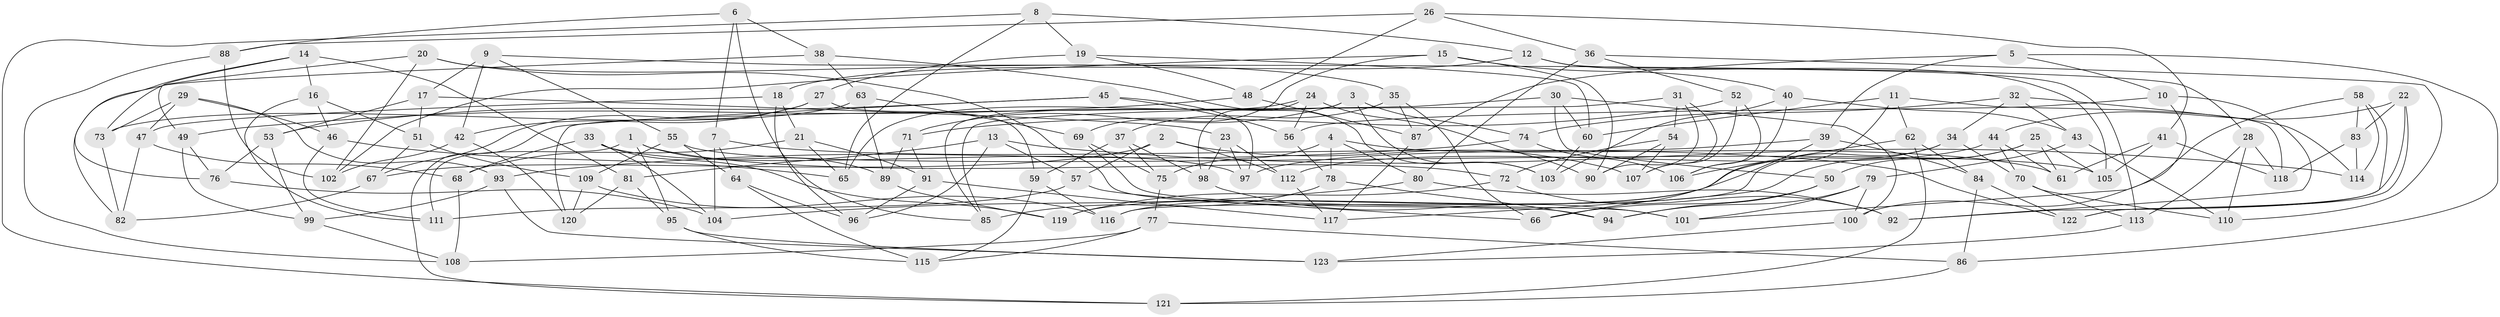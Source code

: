 // Generated by graph-tools (version 1.1) at 2025/50/03/09/25 03:50:45]
// undirected, 123 vertices, 246 edges
graph export_dot {
graph [start="1"]
  node [color=gray90,style=filled];
  1;
  2;
  3;
  4;
  5;
  6;
  7;
  8;
  9;
  10;
  11;
  12;
  13;
  14;
  15;
  16;
  17;
  18;
  19;
  20;
  21;
  22;
  23;
  24;
  25;
  26;
  27;
  28;
  29;
  30;
  31;
  32;
  33;
  34;
  35;
  36;
  37;
  38;
  39;
  40;
  41;
  42;
  43;
  44;
  45;
  46;
  47;
  48;
  49;
  50;
  51;
  52;
  53;
  54;
  55;
  56;
  57;
  58;
  59;
  60;
  61;
  62;
  63;
  64;
  65;
  66;
  67;
  68;
  69;
  70;
  71;
  72;
  73;
  74;
  75;
  76;
  77;
  78;
  79;
  80;
  81;
  82;
  83;
  84;
  85;
  86;
  87;
  88;
  89;
  90;
  91;
  92;
  93;
  94;
  95;
  96;
  97;
  98;
  99;
  100;
  101;
  102;
  103;
  104;
  105;
  106;
  107;
  108;
  109;
  110;
  111;
  112;
  113;
  114;
  115;
  116;
  117;
  118;
  119;
  120;
  121;
  122;
  123;
  1 -- 95;
  1 -- 111;
  1 -- 89;
  1 -- 72;
  2 -- 112;
  2 -- 107;
  2 -- 57;
  2 -- 67;
  3 -- 74;
  3 -- 103;
  3 -- 85;
  3 -- 71;
  4 -- 61;
  4 -- 78;
  4 -- 80;
  4 -- 75;
  5 -- 86;
  5 -- 39;
  5 -- 10;
  5 -- 87;
  6 -- 38;
  6 -- 7;
  6 -- 85;
  6 -- 88;
  7 -- 64;
  7 -- 122;
  7 -- 104;
  8 -- 12;
  8 -- 65;
  8 -- 121;
  8 -- 19;
  9 -- 55;
  9 -- 17;
  9 -- 42;
  9 -- 28;
  10 -- 100;
  10 -- 92;
  10 -- 56;
  11 -- 62;
  11 -- 60;
  11 -- 118;
  11 -- 116;
  12 -- 105;
  12 -- 18;
  12 -- 113;
  13 -- 81;
  13 -- 57;
  13 -- 96;
  13 -- 114;
  14 -- 76;
  14 -- 16;
  14 -- 49;
  14 -- 81;
  15 -- 69;
  15 -- 40;
  15 -- 90;
  15 -- 102;
  16 -- 111;
  16 -- 51;
  16 -- 46;
  17 -- 53;
  17 -- 51;
  17 -- 23;
  18 -- 21;
  18 -- 47;
  18 -- 96;
  19 -- 27;
  19 -- 48;
  19 -- 60;
  20 -- 102;
  20 -- 73;
  20 -- 94;
  20 -- 35;
  21 -- 91;
  21 -- 68;
  21 -- 65;
  22 -- 92;
  22 -- 83;
  22 -- 44;
  22 -- 122;
  23 -- 98;
  23 -- 112;
  23 -- 97;
  24 -- 56;
  24 -- 90;
  24 -- 98;
  24 -- 65;
  25 -- 61;
  25 -- 117;
  25 -- 105;
  25 -- 50;
  26 -- 41;
  26 -- 36;
  26 -- 48;
  26 -- 88;
  27 -- 59;
  27 -- 67;
  27 -- 42;
  28 -- 110;
  28 -- 113;
  28 -- 118;
  29 -- 47;
  29 -- 73;
  29 -- 46;
  29 -- 93;
  30 -- 100;
  30 -- 85;
  30 -- 60;
  30 -- 50;
  31 -- 120;
  31 -- 54;
  31 -- 107;
  31 -- 90;
  32 -- 34;
  32 -- 74;
  32 -- 43;
  32 -- 114;
  33 -- 119;
  33 -- 97;
  33 -- 68;
  33 -- 104;
  34 -- 70;
  34 -- 116;
  34 -- 119;
  35 -- 37;
  35 -- 66;
  35 -- 87;
  36 -- 52;
  36 -- 110;
  36 -- 80;
  37 -- 59;
  37 -- 75;
  37 -- 98;
  38 -- 63;
  38 -- 103;
  38 -- 82;
  39 -- 97;
  39 -- 84;
  39 -- 66;
  40 -- 43;
  40 -- 106;
  40 -- 103;
  41 -- 61;
  41 -- 118;
  41 -- 105;
  42 -- 102;
  42 -- 120;
  43 -- 110;
  43 -- 79;
  44 -- 70;
  44 -- 61;
  44 -- 112;
  45 -- 53;
  45 -- 121;
  45 -- 97;
  45 -- 56;
  46 -- 111;
  46 -- 65;
  47 -- 68;
  47 -- 82;
  48 -- 87;
  48 -- 49;
  49 -- 99;
  49 -- 76;
  50 -- 66;
  50 -- 94;
  51 -- 67;
  51 -- 109;
  52 -- 106;
  52 -- 107;
  52 -- 71;
  53 -- 99;
  53 -- 76;
  54 -- 107;
  54 -- 72;
  54 -- 90;
  55 -- 109;
  55 -- 105;
  55 -- 64;
  56 -- 78;
  57 -- 66;
  57 -- 111;
  58 -- 114;
  58 -- 101;
  58 -- 83;
  58 -- 122;
  59 -- 115;
  59 -- 116;
  60 -- 103;
  62 -- 84;
  62 -- 106;
  62 -- 121;
  63 -- 73;
  63 -- 69;
  63 -- 89;
  64 -- 96;
  64 -- 115;
  67 -- 82;
  68 -- 108;
  69 -- 101;
  69 -- 75;
  70 -- 113;
  70 -- 110;
  71 -- 89;
  71 -- 91;
  72 -- 92;
  72 -- 119;
  73 -- 82;
  74 -- 106;
  74 -- 93;
  75 -- 77;
  76 -- 104;
  77 -- 108;
  77 -- 115;
  77 -- 86;
  78 -- 94;
  78 -- 85;
  79 -- 100;
  79 -- 101;
  79 -- 94;
  80 -- 92;
  80 -- 104;
  81 -- 95;
  81 -- 120;
  83 -- 118;
  83 -- 114;
  84 -- 86;
  84 -- 122;
  86 -- 121;
  87 -- 117;
  88 -- 102;
  88 -- 108;
  89 -- 119;
  91 -- 96;
  91 -- 117;
  93 -- 99;
  93 -- 123;
  95 -- 123;
  95 -- 115;
  98 -- 101;
  99 -- 108;
  100 -- 123;
  109 -- 116;
  109 -- 120;
  112 -- 117;
  113 -- 123;
}
